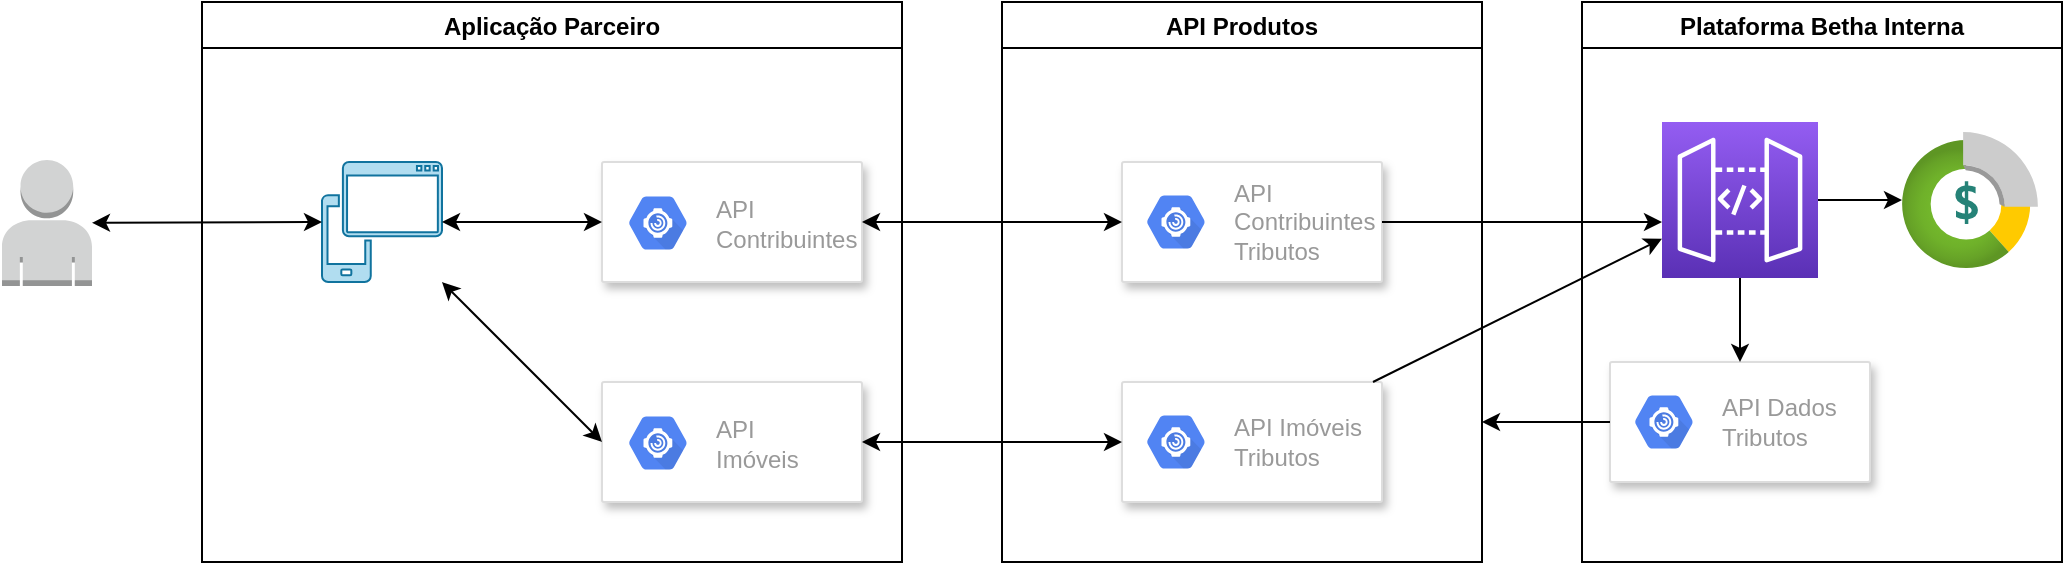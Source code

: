 <mxfile version="15.5.4" type="embed"><diagram id="u7i-OJqU0yoFTZXdBQHm" name="Página-1"><mxGraphModel dx="881" dy="723" grid="1" gridSize="10" guides="1" tooltips="1" connect="1" arrows="1" fold="1" page="1" pageScale="1" pageWidth="1169" pageHeight="827" math="0" shadow="0"><root><mxCell id="0"/><mxCell id="1" parent="0"/><mxCell id="2" value="" style="outlineConnect=0;dashed=0;verticalLabelPosition=bottom;verticalAlign=top;align=center;html=1;shape=mxgraph.aws3.user;fillColor=#D2D3D3;gradientColor=none;" parent="1" vertex="1"><mxGeometry x="50" y="99" width="45" height="63" as="geometry"/></mxCell><mxCell id="3" value="Aplicação Parceiro" style="swimlane;" parent="1" vertex="1"><mxGeometry x="150" y="20" width="350" height="280" as="geometry"/></mxCell><mxCell id="4" value="" style="strokeColor=#dddddd;shadow=1;strokeWidth=1;rounded=1;absoluteArcSize=1;arcSize=2;" parent="3" vertex="1"><mxGeometry x="200" y="80" width="130" height="60" as="geometry"/></mxCell><mxCell id="5" value="API&amp;nbsp;&lt;br&gt;Contribuintes" style="sketch=0;dashed=0;connectable=0;html=1;fillColor=#5184F3;strokeColor=none;shape=mxgraph.gcp2.hexIcon;prIcon=apigee_sense;part=1;labelPosition=right;verticalLabelPosition=middle;align=left;verticalAlign=middle;spacingLeft=5;fontColor=#999999;fontSize=12;" parent="4" vertex="1"><mxGeometry y="0.5" width="44" height="39" relative="1" as="geometry"><mxPoint x="6" y="-19" as="offset"/></mxGeometry></mxCell><mxCell id="8" value="" style="sketch=0;pointerEvents=1;shadow=0;dashed=0;html=1;labelPosition=center;verticalLabelPosition=bottom;verticalAlign=top;align=center;fillColor=#b1ddf0;shape=mxgraph.mscae.intune.device_os;strokeColor=#10739e;" parent="3" vertex="1"><mxGeometry x="60" y="80" width="60" height="60" as="geometry"/></mxCell><mxCell id="30" value="" style="strokeColor=#dddddd;shadow=1;strokeWidth=1;rounded=1;absoluteArcSize=1;arcSize=2;" parent="3" vertex="1"><mxGeometry x="200" y="190" width="130" height="60" as="geometry"/></mxCell><mxCell id="31" value="API&amp;nbsp;&lt;br&gt;Imóveis" style="sketch=0;dashed=0;connectable=0;html=1;fillColor=#5184F3;strokeColor=none;shape=mxgraph.gcp2.hexIcon;prIcon=apigee_sense;part=1;labelPosition=right;verticalLabelPosition=middle;align=left;verticalAlign=middle;spacingLeft=5;fontColor=#999999;fontSize=12;" parent="30" vertex="1"><mxGeometry y="0.5" width="44" height="39" relative="1" as="geometry"><mxPoint x="6" y="-19" as="offset"/></mxGeometry></mxCell><mxCell id="39" value="" style="endArrow=classic;startArrow=classic;html=1;entryX=0;entryY=0.5;entryDx=0;entryDy=0;" parent="3" source="8" target="30" edge="1"><mxGeometry width="50" height="50" relative="1" as="geometry"><mxPoint x="80" y="210" as="sourcePoint"/><mxPoint x="130" y="160" as="targetPoint"/></mxGeometry></mxCell><mxCell id="40" value="" style="endArrow=classic;startArrow=classic;html=1;entryX=0;entryY=0.5;entryDx=0;entryDy=0;exitX=1;exitY=0.5;exitDx=0;exitDy=0;exitPerimeter=0;" parent="3" source="8" target="4" edge="1"><mxGeometry width="50" height="50" relative="1" as="geometry"><mxPoint x="130" y="147.273" as="sourcePoint"/><mxPoint x="210" y="220" as="targetPoint"/></mxGeometry></mxCell><mxCell id="11" value="API Produtos" style="swimlane;" parent="1" vertex="1"><mxGeometry x="550" y="20" width="240" height="280" as="geometry"/></mxCell><mxCell id="16" value="" style="strokeColor=#dddddd;shadow=1;strokeWidth=1;rounded=1;absoluteArcSize=1;arcSize=2;" parent="11" vertex="1"><mxGeometry x="60" y="80" width="130" height="60" as="geometry"/></mxCell><mxCell id="17" value="API &lt;br&gt;Contribuintes&lt;br&gt;Tributos" style="sketch=0;dashed=0;connectable=0;html=1;fillColor=#5184F3;strokeColor=none;shape=mxgraph.gcp2.hexIcon;prIcon=apigee_sense;part=1;labelPosition=right;verticalLabelPosition=middle;align=left;verticalAlign=middle;spacingLeft=5;fontColor=#999999;fontSize=12;" parent="16" vertex="1"><mxGeometry y="0.5" width="44" height="39" relative="1" as="geometry"><mxPoint x="5" y="-19.5" as="offset"/></mxGeometry></mxCell><mxCell id="33" value="" style="strokeColor=#dddddd;shadow=1;strokeWidth=1;rounded=1;absoluteArcSize=1;arcSize=2;" parent="11" vertex="1"><mxGeometry x="60" y="190" width="130" height="60" as="geometry"/></mxCell><mxCell id="34" value="API Imóveis&lt;br&gt;Tributos" style="sketch=0;dashed=0;connectable=0;html=1;fillColor=#5184F3;strokeColor=none;shape=mxgraph.gcp2.hexIcon;prIcon=apigee_sense;part=1;labelPosition=right;verticalLabelPosition=middle;align=left;verticalAlign=middle;spacingLeft=5;fontColor=#999999;fontSize=12;" parent="33" vertex="1"><mxGeometry y="0.5" width="44" height="39" relative="1" as="geometry"><mxPoint x="5" y="-19.5" as="offset"/></mxGeometry></mxCell><mxCell id="43" value="" style="endArrow=classic;startArrow=classic;html=1;entryX=0;entryY=0.5;entryDx=0;entryDy=0;exitX=1;exitY=0.5;exitDx=0;exitDy=0;" parent="1" source="4" target="16" edge="1"><mxGeometry width="50" height="50" relative="1" as="geometry"><mxPoint x="280" y="167.273" as="sourcePoint"/><mxPoint x="360" y="240" as="targetPoint"/></mxGeometry></mxCell><mxCell id="44" value="" style="endArrow=classic;startArrow=classic;html=1;entryX=0;entryY=0.5;entryDx=0;entryDy=0;exitX=1;exitY=0.5;exitDx=0;exitDy=0;" parent="1" source="30" target="33" edge="1"><mxGeometry width="50" height="50" relative="1" as="geometry"><mxPoint x="490" y="140" as="sourcePoint"/><mxPoint x="600" y="139" as="targetPoint"/></mxGeometry></mxCell><mxCell id="49" value="" style="endArrow=classic;startArrow=classic;html=1;entryX=0;entryY=0.5;entryDx=0;entryDy=0;entryPerimeter=0;" parent="1" source="2" target="8" edge="1"><mxGeometry width="50" height="50" relative="1" as="geometry"><mxPoint x="280" y="140" as="sourcePoint"/><mxPoint x="360" y="140" as="targetPoint"/></mxGeometry></mxCell><mxCell id="53" value="Plataforma Betha Interna" style="swimlane;" parent="1" vertex="1"><mxGeometry x="840" y="20" width="240" height="280" as="geometry"/></mxCell><mxCell id="22" value="" style="sketch=0;points=[[0,0,0],[0.25,0,0],[0.5,0,0],[0.75,0,0],[1,0,0],[0,1,0],[0.25,1,0],[0.5,1,0],[0.75,1,0],[1,1,0],[0,0.25,0],[0,0.5,0],[0,0.75,0],[1,0.25,0],[1,0.5,0],[1,0.75,0]];outlineConnect=0;fontColor=#232F3E;gradientColor=#945DF2;gradientDirection=north;fillColor=#5A30B5;strokeColor=#ffffff;dashed=0;verticalLabelPosition=bottom;verticalAlign=top;align=center;html=1;fontSize=12;fontStyle=0;aspect=fixed;shape=mxgraph.aws4.resourceIcon;resIcon=mxgraph.aws4.api_gateway;" parent="53" vertex="1"><mxGeometry x="40" y="60" width="78" height="78" as="geometry"/></mxCell><mxCell id="24" value="" style="aspect=fixed;html=1;points=[];align=center;image;fontSize=12;image=img/lib/azure2/general/Cost_Management_and_Billing.svg;" parent="53" vertex="1"><mxGeometry x="160" y="65" width="68" height="68" as="geometry"/></mxCell><mxCell id="25" style="edgeStyle=none;html=1;" parent="53" source="22" target="24" edge="1"><mxGeometry relative="1" as="geometry"/></mxCell><mxCell id="26" value="" style="strokeColor=#dddddd;shadow=1;strokeWidth=1;rounded=1;absoluteArcSize=1;arcSize=2;" parent="53" vertex="1"><mxGeometry x="14" y="180" width="130" height="60" as="geometry"/></mxCell><mxCell id="27" value="API Dados&lt;br&gt;Tributos" style="sketch=0;dashed=0;connectable=0;html=1;fillColor=#5184F3;strokeColor=none;shape=mxgraph.gcp2.hexIcon;prIcon=apigee_sense;part=1;labelPosition=right;verticalLabelPosition=middle;align=left;verticalAlign=middle;spacingLeft=5;fontColor=#999999;fontSize=12;" parent="26" vertex="1"><mxGeometry y="0.5" width="44" height="39" relative="1" as="geometry"><mxPoint x="5" y="-19.5" as="offset"/></mxGeometry></mxCell><mxCell id="28" style="edgeStyle=none;html=1;" parent="53" source="22" target="26" edge="1"><mxGeometry relative="1" as="geometry"/></mxCell><mxCell id="58" style="edgeStyle=none;html=1;entryX=0;entryY=0.641;entryDx=0;entryDy=0;entryPerimeter=0;" parent="1" source="16" target="22" edge="1"><mxGeometry relative="1" as="geometry"/></mxCell><mxCell id="60" style="edgeStyle=none;html=1;" parent="1" source="33" target="22" edge="1"><mxGeometry relative="1" as="geometry"/></mxCell><mxCell id="61" style="edgeStyle=none;html=1;entryX=1;entryY=0.75;entryDx=0;entryDy=0;" parent="1" source="26" target="11" edge="1"><mxGeometry relative="1" as="geometry"/></mxCell></root></mxGraphModel></diagram></mxfile>